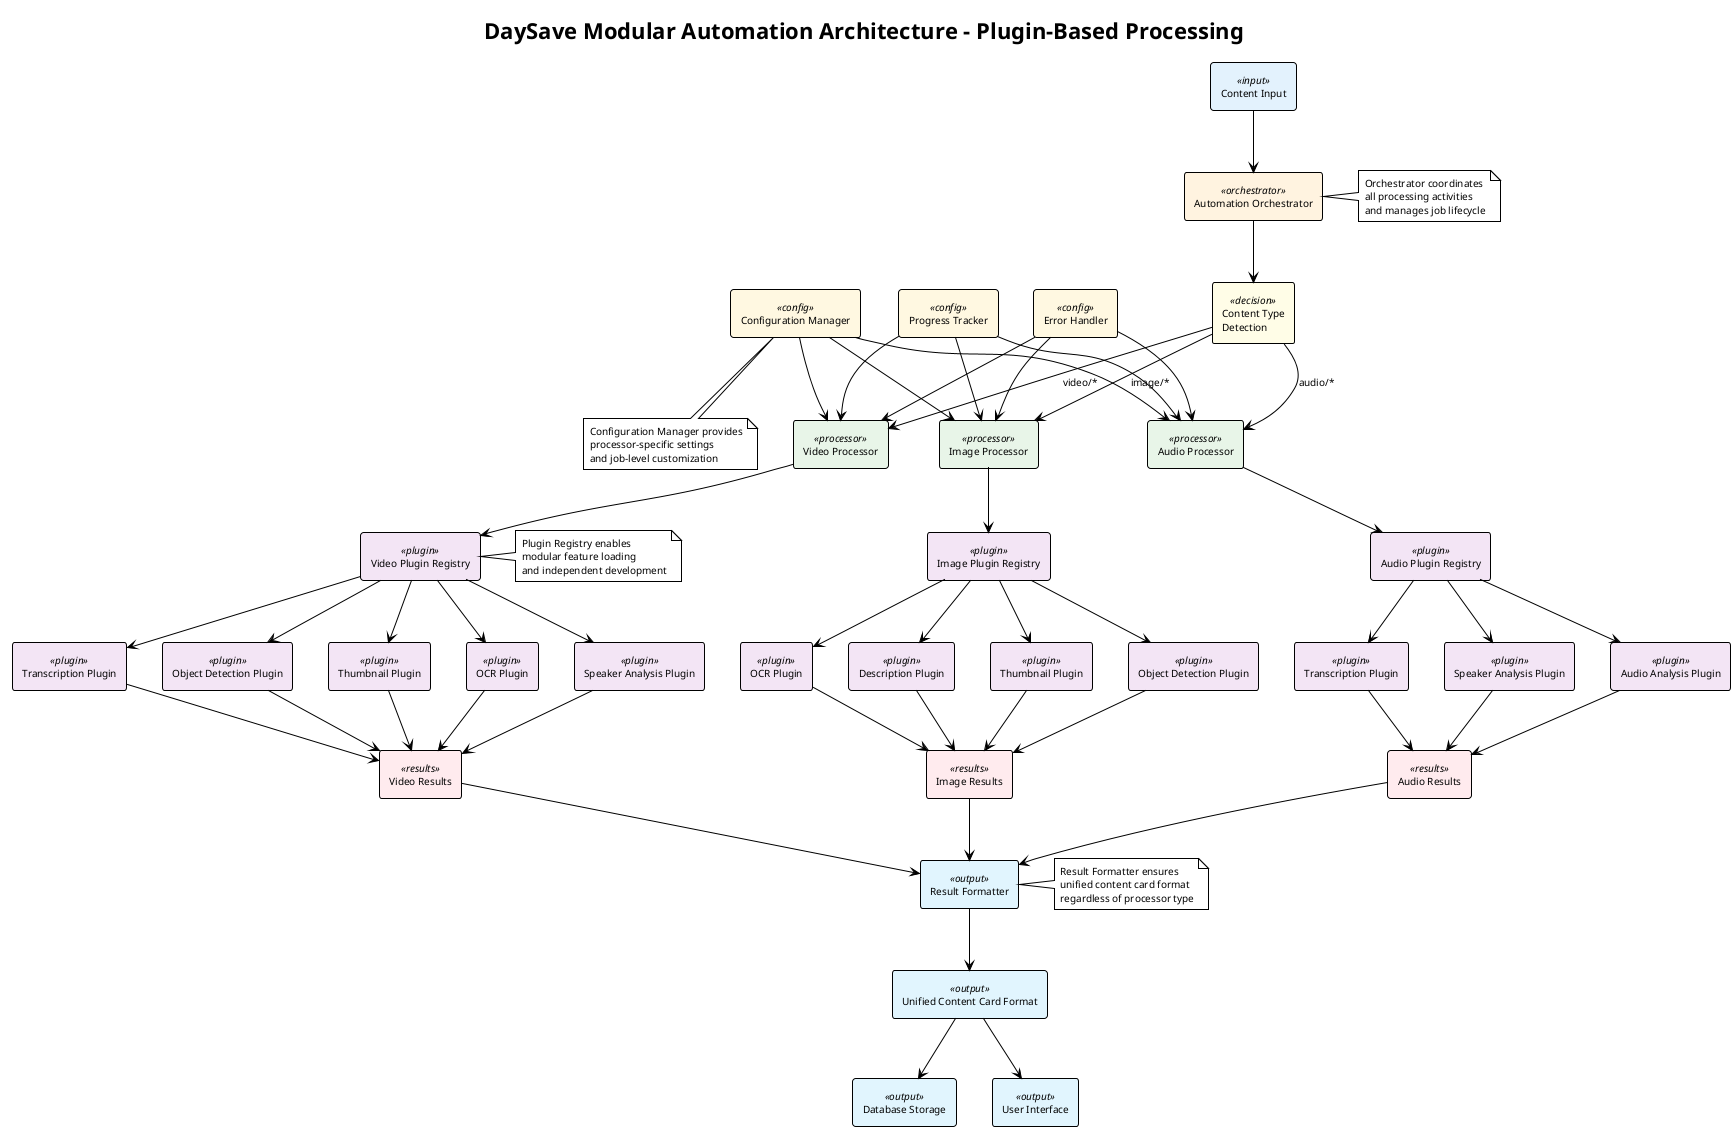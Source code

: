 @startuml DaySave Modular Automation Architecture
!theme plain
skinparam backgroundColor #FFFFFF
skinparam defaultFontName Arial
skinparam defaultFontSize 10

' Define colors for different component types
skinparam rectangle {
    BackgroundColor<<input>> #E3F2FD
    BackgroundColor<<orchestrator>> #FFF3E0
    BackgroundColor<<processor>> #E8F5E8
    BackgroundColor<<plugin>> #F3E5F5
    BackgroundColor<<results>> #FFEBEE
    BackgroundColor<<output>> #E1F5FE
    BackgroundColor<<config>> #FFF8E1
    BackgroundColor<<decision>> #FFFDE7
}

title DaySave Modular Automation Architecture - Plugin-Based Processing

rectangle "Content Input" as A <<input>>
rectangle "Automation Orchestrator" as B <<orchestrator>>

rectangle "Content Type\nDetection" as C <<decision>>
rectangle "Video Processor" as D <<processor>>
rectangle "Audio Processor" as E <<processor>>
rectangle "Image Processor" as F <<processor>>

' Plugin Registries
rectangle "Video Plugin Registry" as G <<plugin>>
rectangle "Audio Plugin Registry" as H <<plugin>>
rectangle "Image Plugin Registry" as I <<plugin>>

' Video Plugins
rectangle "Transcription Plugin" as G1 <<plugin>>
rectangle "Object Detection Plugin" as G2 <<plugin>>
rectangle "Thumbnail Plugin" as G3 <<plugin>>
rectangle "OCR Plugin" as G4 <<plugin>>
rectangle "Speaker Analysis Plugin" as G5 <<plugin>>

' Audio Plugins
rectangle "Transcription Plugin" as H1 <<plugin>>
rectangle "Speaker Analysis Plugin" as H2 <<plugin>>
rectangle "Audio Analysis Plugin" as H3 <<plugin>>

' Image Plugins
rectangle "Object Detection Plugin" as I1 <<plugin>>
rectangle "OCR Plugin" as I2 <<plugin>>
rectangle "Description Plugin" as I3 <<plugin>>
rectangle "Thumbnail Plugin" as I4 <<plugin>>

' Results
rectangle "Video Results" as J <<results>>
rectangle "Audio Results" as K <<results>>
rectangle "Image Results" as L <<results>>

' Unified Processing
rectangle "Result Formatter" as M <<output>>
rectangle "Unified Content Card Format" as N <<output>>
rectangle "Database Storage" as O <<output>>
rectangle "User Interface" as P <<output>>

' Configuration and Support
rectangle "Configuration Manager" as Q <<config>>
rectangle "Error Handler" as R <<config>>
rectangle "Progress Tracker" as S <<config>>

' Main flow
A --> B
B --> C

C --> D : video/*
C --> E : audio/*
C --> F : image/*

' Processor to Plugin Registry connections
D --> G
E --> H
F --> I

' Video Plugin connections
G --> G1
G --> G2
G --> G3
G --> G4
G --> G5

' Audio Plugin connections
H --> H1
H --> H2
H --> H3

' Image Plugin connections
I --> I1
I --> I2
I --> I3
I --> I4

' Plugin to Results connections
G1 --> J
G2 --> J
G3 --> J
G4 --> J
G5 --> J

H1 --> K
H2 --> K
H3 --> K

I1 --> L
I2 --> L
I3 --> L
I4 --> L

' Results to Output connections
J --> M
K --> M
L --> M

M --> N
N --> O
N --> P

' Configuration connections
Q --> D
Q --> E
Q --> F

' Error handling connections
R --> D
R --> E
R --> F

' Progress tracking connections
S --> D
S --> E
S --> F

note right of B
  Orchestrator coordinates
  all processing activities
  and manages job lifecycle
end note

note right of G
  Plugin Registry enables
  modular feature loading
  and independent development
end note

note right of M
  Result Formatter ensures
  unified content card format
  regardless of processor type
end note

note bottom of Q
  Configuration Manager provides
  processor-specific settings
  and job-level customization
end note

@enduml
